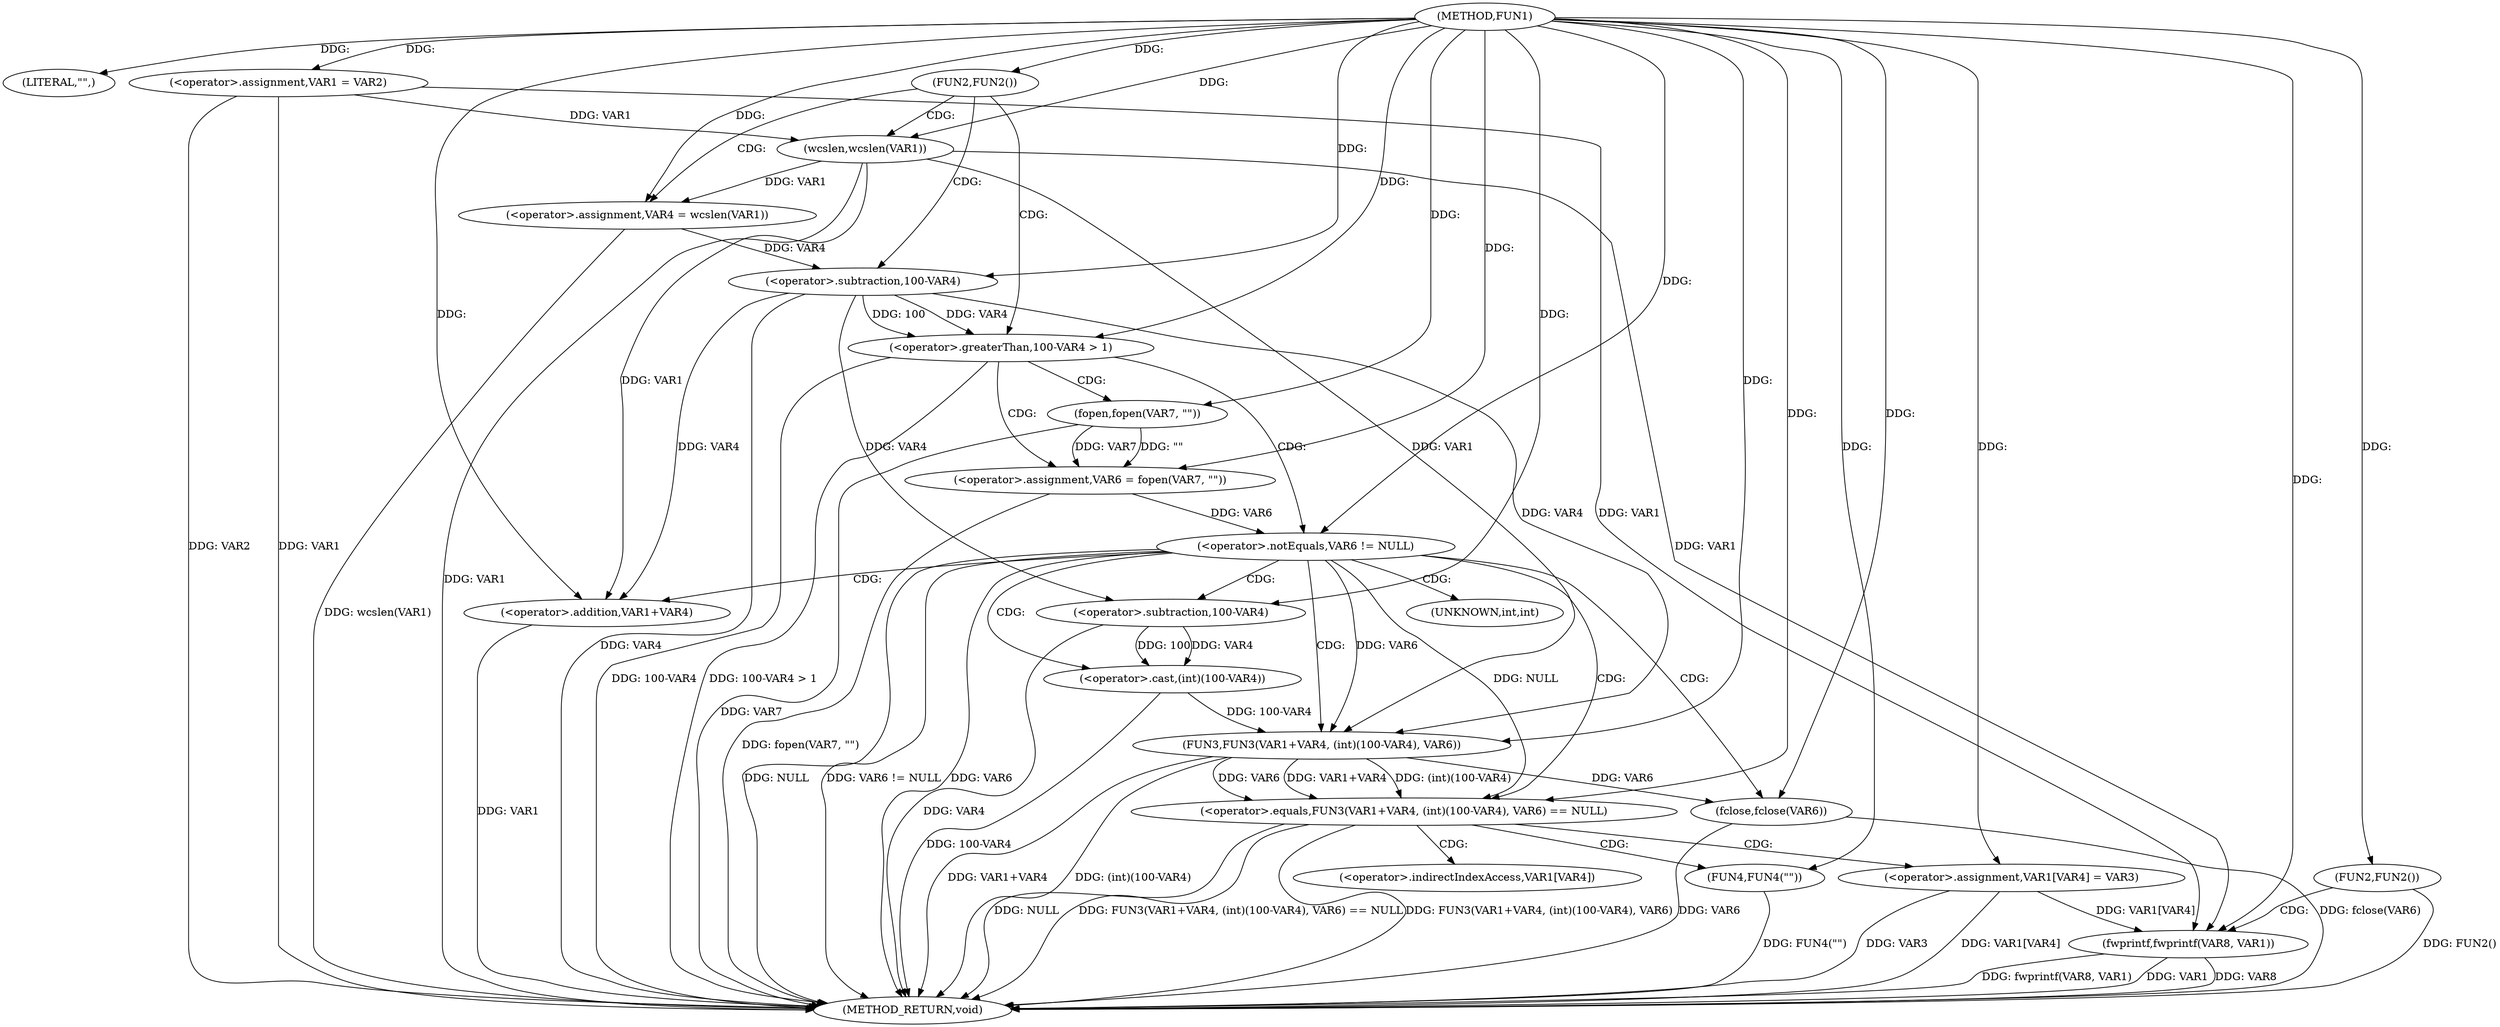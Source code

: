 digraph FUN1 {  
"1000100" [label = "(METHOD,FUN1)" ]
"1000163" [label = "(METHOD_RETURN,void)" ]
"1000103" [label = "(LITERAL,\"\",)" ]
"1000104" [label = "(<operator>.assignment,VAR1 = VAR2)" ]
"1000108" [label = "(FUN2,FUN2())" ]
"1000112" [label = "(<operator>.assignment,VAR4 = wcslen(VAR1))" ]
"1000114" [label = "(wcslen,wcslen(VAR1))" ]
"1000118" [label = "(<operator>.greaterThan,100-VAR4 > 1)" ]
"1000119" [label = "(<operator>.subtraction,100-VAR4)" ]
"1000124" [label = "(<operator>.assignment,VAR6 = fopen(VAR7, \"\"))" ]
"1000126" [label = "(fopen,fopen(VAR7, \"\"))" ]
"1000130" [label = "(<operator>.notEquals,VAR6 != NULL)" ]
"1000135" [label = "(<operator>.equals,FUN3(VAR1+VAR4, (int)(100-VAR4), VAR6) == NULL)" ]
"1000136" [label = "(FUN3,FUN3(VAR1+VAR4, (int)(100-VAR4), VAR6))" ]
"1000137" [label = "(<operator>.addition,VAR1+VAR4)" ]
"1000140" [label = "(<operator>.cast,(int)(100-VAR4))" ]
"1000142" [label = "(<operator>.subtraction,100-VAR4)" ]
"1000148" [label = "(FUN4,FUN4(\"\"))" ]
"1000150" [label = "(<operator>.assignment,VAR1[VAR4] = VAR3)" ]
"1000155" [label = "(fclose,fclose(VAR6))" ]
"1000158" [label = "(FUN2,FUN2())" ]
"1000160" [label = "(fwprintf,fwprintf(VAR8, VAR1))" ]
"1000141" [label = "(UNKNOWN,int,int)" ]
"1000151" [label = "(<operator>.indirectIndexAccess,VAR1[VAR4])" ]
  "1000140" -> "1000163"  [ label = "DDG: 100-VAR4"] 
  "1000150" -> "1000163"  [ label = "DDG: VAR1[VAR4]"] 
  "1000104" -> "1000163"  [ label = "DDG: VAR1"] 
  "1000130" -> "1000163"  [ label = "DDG: NULL"] 
  "1000136" -> "1000163"  [ label = "DDG: (int)(100-VAR4)"] 
  "1000148" -> "1000163"  [ label = "DDG: FUN4(\"\")"] 
  "1000126" -> "1000163"  [ label = "DDG: VAR7"] 
  "1000118" -> "1000163"  [ label = "DDG: 100-VAR4 > 1"] 
  "1000150" -> "1000163"  [ label = "DDG: VAR3"] 
  "1000135" -> "1000163"  [ label = "DDG: FUN3(VAR1+VAR4, (int)(100-VAR4), VAR6) == NULL"] 
  "1000135" -> "1000163"  [ label = "DDG: FUN3(VAR1+VAR4, (int)(100-VAR4), VAR6)"] 
  "1000118" -> "1000163"  [ label = "DDG: 100-VAR4"] 
  "1000160" -> "1000163"  [ label = "DDG: VAR8"] 
  "1000130" -> "1000163"  [ label = "DDG: VAR6 != NULL"] 
  "1000124" -> "1000163"  [ label = "DDG: fopen(VAR7, \"\")"] 
  "1000112" -> "1000163"  [ label = "DDG: wcslen(VAR1)"] 
  "1000160" -> "1000163"  [ label = "DDG: fwprintf(VAR8, VAR1)"] 
  "1000155" -> "1000163"  [ label = "DDG: fclose(VAR6)"] 
  "1000158" -> "1000163"  [ label = "DDG: FUN2()"] 
  "1000142" -> "1000163"  [ label = "DDG: VAR4"] 
  "1000114" -> "1000163"  [ label = "DDG: VAR1"] 
  "1000119" -> "1000163"  [ label = "DDG: VAR4"] 
  "1000155" -> "1000163"  [ label = "DDG: VAR6"] 
  "1000137" -> "1000163"  [ label = "DDG: VAR1"] 
  "1000160" -> "1000163"  [ label = "DDG: VAR1"] 
  "1000135" -> "1000163"  [ label = "DDG: NULL"] 
  "1000136" -> "1000163"  [ label = "DDG: VAR1+VAR4"] 
  "1000104" -> "1000163"  [ label = "DDG: VAR2"] 
  "1000130" -> "1000163"  [ label = "DDG: VAR6"] 
  "1000100" -> "1000103"  [ label = "DDG: "] 
  "1000100" -> "1000104"  [ label = "DDG: "] 
  "1000100" -> "1000108"  [ label = "DDG: "] 
  "1000114" -> "1000112"  [ label = "DDG: VAR1"] 
  "1000100" -> "1000112"  [ label = "DDG: "] 
  "1000104" -> "1000114"  [ label = "DDG: VAR1"] 
  "1000100" -> "1000114"  [ label = "DDG: "] 
  "1000119" -> "1000118"  [ label = "DDG: 100"] 
  "1000119" -> "1000118"  [ label = "DDG: VAR4"] 
  "1000100" -> "1000119"  [ label = "DDG: "] 
  "1000112" -> "1000119"  [ label = "DDG: VAR4"] 
  "1000100" -> "1000118"  [ label = "DDG: "] 
  "1000126" -> "1000124"  [ label = "DDG: VAR7"] 
  "1000126" -> "1000124"  [ label = "DDG: \"\""] 
  "1000100" -> "1000124"  [ label = "DDG: "] 
  "1000100" -> "1000126"  [ label = "DDG: "] 
  "1000124" -> "1000130"  [ label = "DDG: VAR6"] 
  "1000100" -> "1000130"  [ label = "DDG: "] 
  "1000136" -> "1000135"  [ label = "DDG: VAR1+VAR4"] 
  "1000136" -> "1000135"  [ label = "DDG: (int)(100-VAR4)"] 
  "1000136" -> "1000135"  [ label = "DDG: VAR6"] 
  "1000114" -> "1000136"  [ label = "DDG: VAR1"] 
  "1000100" -> "1000136"  [ label = "DDG: "] 
  "1000119" -> "1000136"  [ label = "DDG: VAR4"] 
  "1000114" -> "1000137"  [ label = "DDG: VAR1"] 
  "1000100" -> "1000137"  [ label = "DDG: "] 
  "1000119" -> "1000137"  [ label = "DDG: VAR4"] 
  "1000140" -> "1000136"  [ label = "DDG: 100-VAR4"] 
  "1000142" -> "1000140"  [ label = "DDG: 100"] 
  "1000142" -> "1000140"  [ label = "DDG: VAR4"] 
  "1000100" -> "1000142"  [ label = "DDG: "] 
  "1000119" -> "1000142"  [ label = "DDG: VAR4"] 
  "1000130" -> "1000136"  [ label = "DDG: VAR6"] 
  "1000130" -> "1000135"  [ label = "DDG: NULL"] 
  "1000100" -> "1000135"  [ label = "DDG: "] 
  "1000100" -> "1000148"  [ label = "DDG: "] 
  "1000100" -> "1000150"  [ label = "DDG: "] 
  "1000136" -> "1000155"  [ label = "DDG: VAR6"] 
  "1000100" -> "1000155"  [ label = "DDG: "] 
  "1000100" -> "1000158"  [ label = "DDG: "] 
  "1000100" -> "1000160"  [ label = "DDG: "] 
  "1000150" -> "1000160"  [ label = "DDG: VAR1[VAR4]"] 
  "1000104" -> "1000160"  [ label = "DDG: VAR1"] 
  "1000114" -> "1000160"  [ label = "DDG: VAR1"] 
  "1000108" -> "1000112"  [ label = "CDG: "] 
  "1000108" -> "1000119"  [ label = "CDG: "] 
  "1000108" -> "1000114"  [ label = "CDG: "] 
  "1000108" -> "1000118"  [ label = "CDG: "] 
  "1000118" -> "1000126"  [ label = "CDG: "] 
  "1000118" -> "1000124"  [ label = "CDG: "] 
  "1000118" -> "1000130"  [ label = "CDG: "] 
  "1000130" -> "1000142"  [ label = "CDG: "] 
  "1000130" -> "1000155"  [ label = "CDG: "] 
  "1000130" -> "1000137"  [ label = "CDG: "] 
  "1000130" -> "1000141"  [ label = "CDG: "] 
  "1000130" -> "1000135"  [ label = "CDG: "] 
  "1000130" -> "1000136"  [ label = "CDG: "] 
  "1000130" -> "1000140"  [ label = "CDG: "] 
  "1000135" -> "1000151"  [ label = "CDG: "] 
  "1000135" -> "1000150"  [ label = "CDG: "] 
  "1000135" -> "1000148"  [ label = "CDG: "] 
  "1000158" -> "1000160"  [ label = "CDG: "] 
}
